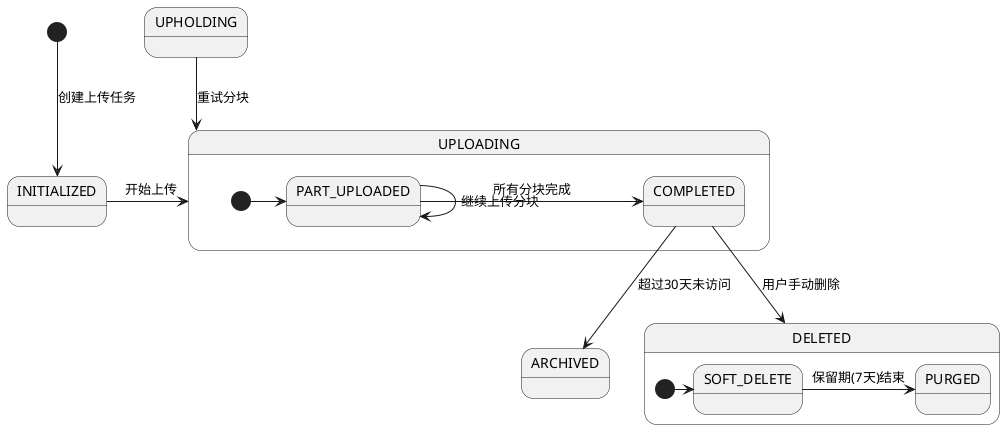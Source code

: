 @startuml
[*] --> INITIALIZED : 创建上传任务

INITIALIZED -> UPLOADING : 开始上传
UPHOLDING --> UPLOADING : 重试分块

state UPLOADING {
  [*] -> PART_UPLOADED
  PART_UPLOADED -> PART_UPLOADED : 继续上传分块
  PART_UPLOADED -> COMPLETED : 所有分块完成
}

COMPLETED --> ARCHIVED : 超过30天未访问
COMPLETED --> DELETED : 用户手动删除

state DELETED {
  [*] -> SOFT_DELETE
  SOFT_DELETE -> PURGED : 保留期(7天)结束
}
@enduml